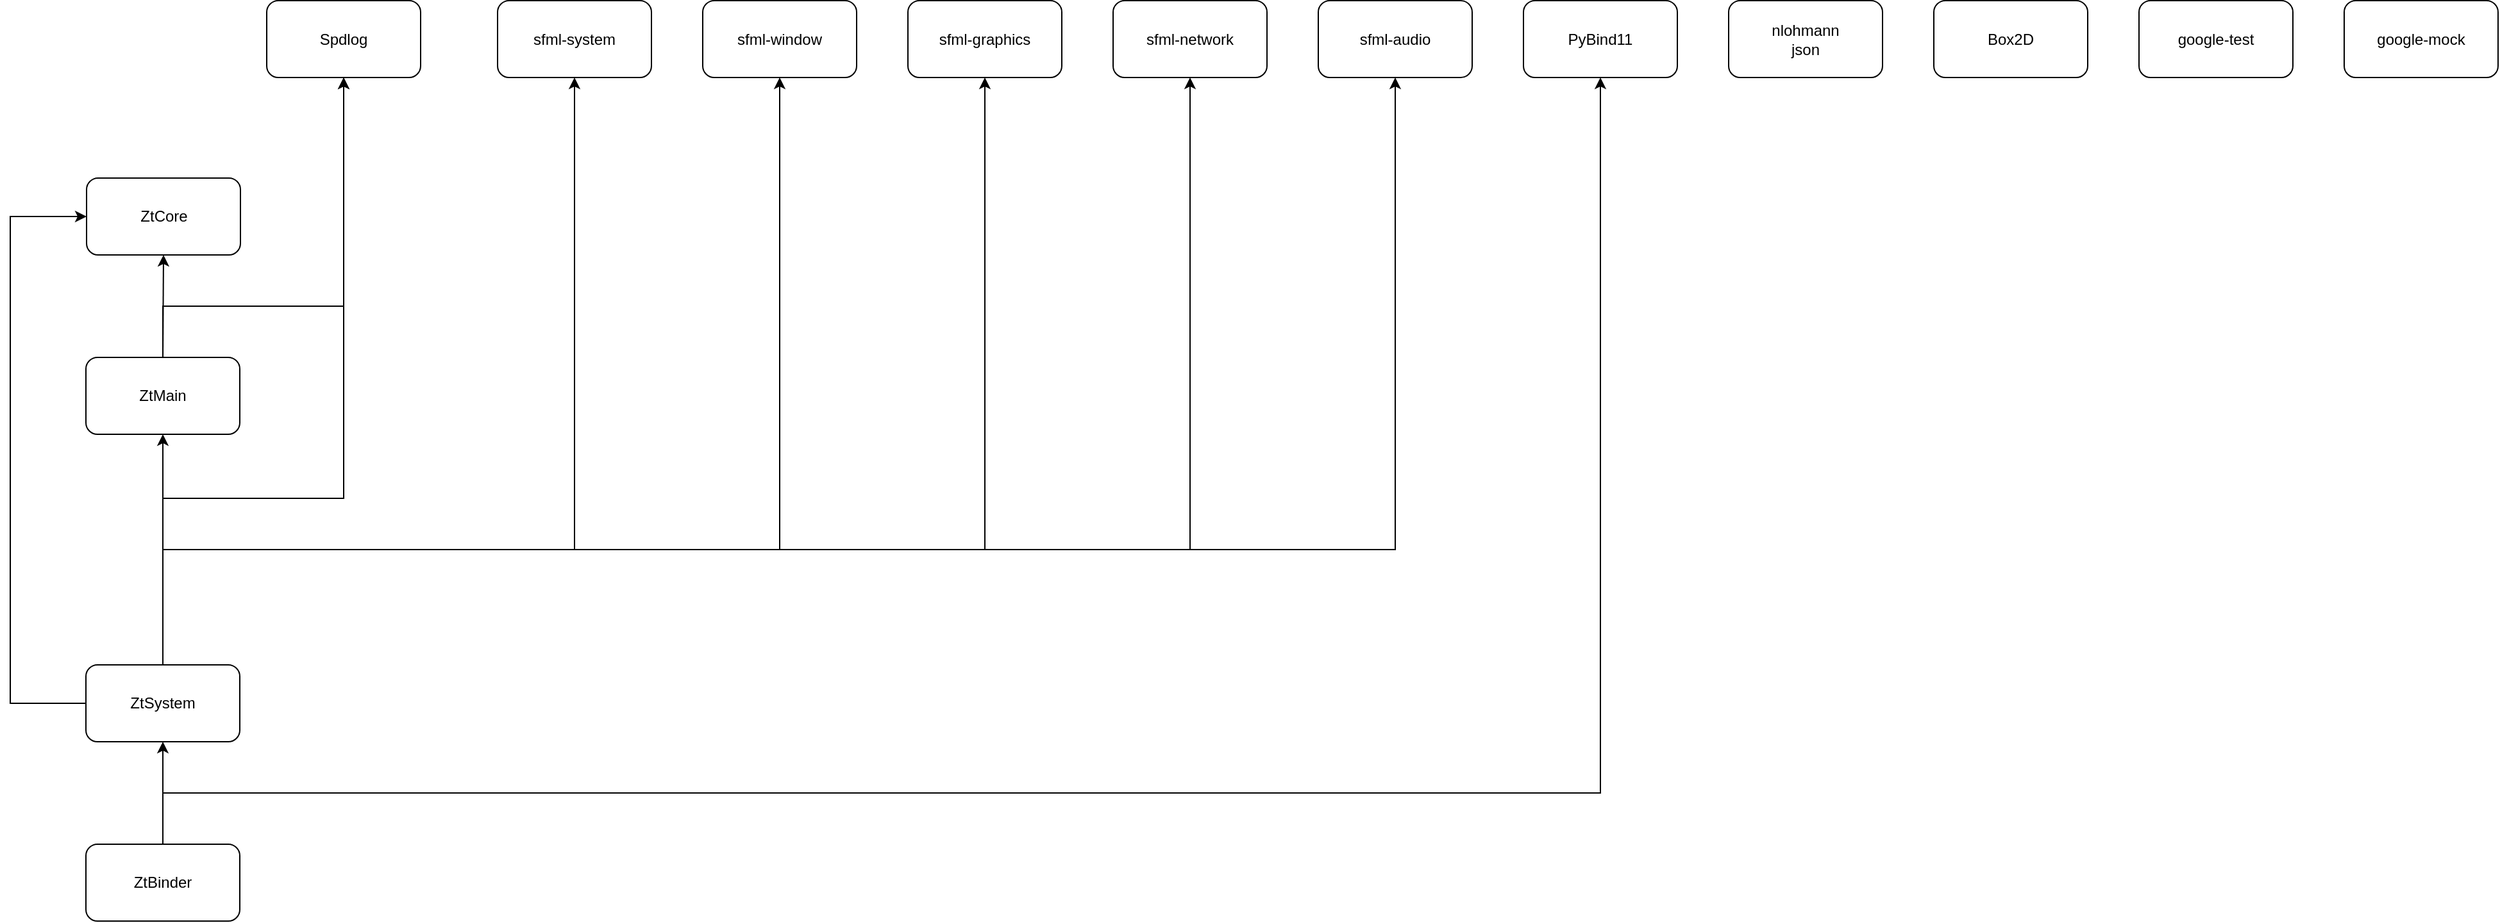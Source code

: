 <mxfile version="11.3.0" type="device" pages="1"><diagram id="3abh0IXuyjlP1rZzvHWu" name="Page-1"><mxGraphModel dx="2144" dy="1584" grid="1" gridSize="10" guides="1" tooltips="1" connect="1" arrows="1" fold="1" page="1" pageScale="1" pageWidth="1920" pageHeight="1200" math="0" shadow="0"><root><mxCell id="0"/><mxCell id="1" parent="0"/><mxCell id="gH2VBpLHHTSfeZT3TR4R-7" style="edgeStyle=orthogonalEdgeStyle;rounded=0;orthogonalLoop=1;jettySize=auto;html=1;exitX=0.5;exitY=0;exitDx=0;exitDy=0;entryX=0.5;entryY=1;entryDx=0;entryDy=0;" edge="1" parent="1" source="gH2VBpLHHTSfeZT3TR4R-1" target="gH2VBpLHHTSfeZT3TR4R-8"><mxGeometry relative="1" as="geometry"><mxPoint x="1040" y="500" as="targetPoint"/><Array as="points"><mxPoint x="899" y="520"/><mxPoint x="1040" y="520"/></Array></mxGeometry></mxCell><mxCell id="gH2VBpLHHTSfeZT3TR4R-1" value="ZtMain" style="rounded=1;whiteSpace=wrap;html=1;" vertex="1" parent="1"><mxGeometry x="839" y="560" width="120" height="60" as="geometry"/></mxCell><mxCell id="gH2VBpLHHTSfeZT3TR4R-2" value="ZtCore" style="rounded=1;whiteSpace=wrap;html=1;" vertex="1" parent="1"><mxGeometry x="839.5" y="420" width="120" height="60" as="geometry"/></mxCell><mxCell id="gH2VBpLHHTSfeZT3TR4R-3" value="" style="endArrow=classic;html=1;exitX=0.5;exitY=0;exitDx=0;exitDy=0;entryX=0.5;entryY=1;entryDx=0;entryDy=0;" edge="1" parent="1" source="gH2VBpLHHTSfeZT3TR4R-1" target="gH2VBpLHHTSfeZT3TR4R-2"><mxGeometry width="50" height="50" relative="1" as="geometry"><mxPoint x="779.5" y="560" as="sourcePoint"/><mxPoint x="1040" y="490" as="targetPoint"/></mxGeometry></mxCell><mxCell id="gH2VBpLHHTSfeZT3TR4R-5" style="edgeStyle=orthogonalEdgeStyle;rounded=0;orthogonalLoop=1;jettySize=auto;html=1;exitX=0.5;exitY=0;exitDx=0;exitDy=0;entryX=0.5;entryY=1;entryDx=0;entryDy=0;" edge="1" parent="1" source="gH2VBpLHHTSfeZT3TR4R-4" target="gH2VBpLHHTSfeZT3TR4R-1"><mxGeometry relative="1" as="geometry"/></mxCell><mxCell id="gH2VBpLHHTSfeZT3TR4R-6" style="edgeStyle=orthogonalEdgeStyle;rounded=0;orthogonalLoop=1;jettySize=auto;html=1;exitX=0;exitY=0.5;exitDx=0;exitDy=0;entryX=0;entryY=0.5;entryDx=0;entryDy=0;" edge="1" parent="1" source="gH2VBpLHHTSfeZT3TR4R-4" target="gH2VBpLHHTSfeZT3TR4R-2"><mxGeometry relative="1" as="geometry"><mxPoint x="739.5" y="470" as="targetPoint"/><Array as="points"><mxPoint x="780" y="830"/><mxPoint x="780" y="450"/></Array></mxGeometry></mxCell><mxCell id="gH2VBpLHHTSfeZT3TR4R-22" style="edgeStyle=orthogonalEdgeStyle;rounded=0;orthogonalLoop=1;jettySize=auto;html=1;exitX=0.5;exitY=0;exitDx=0;exitDy=0;entryX=0.5;entryY=1;entryDx=0;entryDy=0;" edge="1" parent="1" source="gH2VBpLHHTSfeZT3TR4R-4" target="gH2VBpLHHTSfeZT3TR4R-8"><mxGeometry relative="1" as="geometry"><Array as="points"><mxPoint x="899" y="670"/><mxPoint x="1040" y="670"/></Array></mxGeometry></mxCell><mxCell id="gH2VBpLHHTSfeZT3TR4R-23" style="edgeStyle=orthogonalEdgeStyle;rounded=0;orthogonalLoop=1;jettySize=auto;html=1;exitX=0.5;exitY=0;exitDx=0;exitDy=0;entryX=0.5;entryY=1;entryDx=0;entryDy=0;" edge="1" parent="1" source="gH2VBpLHHTSfeZT3TR4R-4" target="gH2VBpLHHTSfeZT3TR4R-9"><mxGeometry relative="1" as="geometry"><Array as="points"><mxPoint x="899" y="710"/><mxPoint x="1220" y="710"/></Array></mxGeometry></mxCell><mxCell id="gH2VBpLHHTSfeZT3TR4R-24" style="edgeStyle=orthogonalEdgeStyle;rounded=0;orthogonalLoop=1;jettySize=auto;html=1;exitX=0.5;exitY=0;exitDx=0;exitDy=0;entryX=0.5;entryY=1;entryDx=0;entryDy=0;" edge="1" parent="1" source="gH2VBpLHHTSfeZT3TR4R-4" target="gH2VBpLHHTSfeZT3TR4R-12"><mxGeometry relative="1" as="geometry"><Array as="points"><mxPoint x="899" y="710"/><mxPoint x="1380" y="710"/></Array></mxGeometry></mxCell><mxCell id="gH2VBpLHHTSfeZT3TR4R-25" style="edgeStyle=orthogonalEdgeStyle;rounded=0;orthogonalLoop=1;jettySize=auto;html=1;exitX=0.5;exitY=0;exitDx=0;exitDy=0;entryX=0.5;entryY=1;entryDx=0;entryDy=0;" edge="1" parent="1" source="gH2VBpLHHTSfeZT3TR4R-4" target="gH2VBpLHHTSfeZT3TR4R-10"><mxGeometry relative="1" as="geometry"><Array as="points"><mxPoint x="899" y="710"/><mxPoint x="1540" y="710"/></Array></mxGeometry></mxCell><mxCell id="gH2VBpLHHTSfeZT3TR4R-26" style="edgeStyle=orthogonalEdgeStyle;rounded=0;orthogonalLoop=1;jettySize=auto;html=1;exitX=0.5;exitY=0;exitDx=0;exitDy=0;entryX=0.5;entryY=1;entryDx=0;entryDy=0;" edge="1" parent="1" source="gH2VBpLHHTSfeZT3TR4R-4" target="gH2VBpLHHTSfeZT3TR4R-11"><mxGeometry relative="1" as="geometry"><Array as="points"><mxPoint x="899" y="710"/><mxPoint x="1700" y="710"/></Array></mxGeometry></mxCell><mxCell id="gH2VBpLHHTSfeZT3TR4R-27" style="edgeStyle=orthogonalEdgeStyle;rounded=0;orthogonalLoop=1;jettySize=auto;html=1;exitX=0.5;exitY=0;exitDx=0;exitDy=0;entryX=0.5;entryY=1;entryDx=0;entryDy=0;" edge="1" parent="1" source="gH2VBpLHHTSfeZT3TR4R-4" target="gH2VBpLHHTSfeZT3TR4R-13"><mxGeometry relative="1" as="geometry"><Array as="points"><mxPoint x="899" y="710"/><mxPoint x="1860" y="710"/></Array></mxGeometry></mxCell><mxCell id="gH2VBpLHHTSfeZT3TR4R-4" value="ZtSystem" style="rounded=1;whiteSpace=wrap;html=1;" vertex="1" parent="1"><mxGeometry x="839" y="800" width="120" height="60" as="geometry"/></mxCell><mxCell id="gH2VBpLHHTSfeZT3TR4R-8" value="Spdlog" style="rounded=1;whiteSpace=wrap;html=1;" vertex="1" parent="1"><mxGeometry x="980" y="281.5" width="120" height="60" as="geometry"/></mxCell><mxCell id="gH2VBpLHHTSfeZT3TR4R-9" value="sfml-system" style="rounded=1;whiteSpace=wrap;html=1;" vertex="1" parent="1"><mxGeometry x="1160" y="281.5" width="120" height="60" as="geometry"/></mxCell><mxCell id="gH2VBpLHHTSfeZT3TR4R-10" value="sfml-graphics" style="rounded=1;whiteSpace=wrap;html=1;" vertex="1" parent="1"><mxGeometry x="1480" y="281.5" width="120" height="60" as="geometry"/></mxCell><mxCell id="gH2VBpLHHTSfeZT3TR4R-11" value="sfml-network" style="rounded=1;whiteSpace=wrap;html=1;" vertex="1" parent="1"><mxGeometry x="1640" y="281.5" width="120" height="60" as="geometry"/></mxCell><mxCell id="gH2VBpLHHTSfeZT3TR4R-12" value="sfml-window" style="rounded=1;whiteSpace=wrap;html=1;" vertex="1" parent="1"><mxGeometry x="1320" y="281.5" width="120" height="60" as="geometry"/></mxCell><mxCell id="gH2VBpLHHTSfeZT3TR4R-13" value="sfml-audio" style="rounded=1;whiteSpace=wrap;html=1;" vertex="1" parent="1"><mxGeometry x="1800" y="281.5" width="120" height="60" as="geometry"/></mxCell><mxCell id="gH2VBpLHHTSfeZT3TR4R-14" value="google-test" style="rounded=1;whiteSpace=wrap;html=1;" vertex="1" parent="1"><mxGeometry x="2440" y="281.5" width="120" height="60" as="geometry"/></mxCell><mxCell id="gH2VBpLHHTSfeZT3TR4R-15" value="google-mock" style="rounded=1;whiteSpace=wrap;html=1;" vertex="1" parent="1"><mxGeometry x="2600" y="281.5" width="120" height="60" as="geometry"/></mxCell><mxCell id="gH2VBpLHHTSfeZT3TR4R-16" value="PyBind11" style="rounded=1;whiteSpace=wrap;html=1;" vertex="1" parent="1"><mxGeometry x="1960" y="281.5" width="120" height="60" as="geometry"/></mxCell><mxCell id="gH2VBpLHHTSfeZT3TR4R-17" value="nlohmann&lt;br&gt;json" style="rounded=1;whiteSpace=wrap;html=1;" vertex="1" parent="1"><mxGeometry x="2120" y="281.5" width="120" height="60" as="geometry"/></mxCell><mxCell id="gH2VBpLHHTSfeZT3TR4R-18" value="Box2D" style="rounded=1;whiteSpace=wrap;html=1;" vertex="1" parent="1"><mxGeometry x="2280" y="281.5" width="120" height="60" as="geometry"/></mxCell><mxCell id="gH2VBpLHHTSfeZT3TR4R-29" style="edgeStyle=orthogonalEdgeStyle;rounded=0;orthogonalLoop=1;jettySize=auto;html=1;exitX=0.5;exitY=0;exitDx=0;exitDy=0;entryX=0.5;entryY=1;entryDx=0;entryDy=0;" edge="1" parent="1" source="gH2VBpLHHTSfeZT3TR4R-28" target="gH2VBpLHHTSfeZT3TR4R-4"><mxGeometry relative="1" as="geometry"/></mxCell><mxCell id="gH2VBpLHHTSfeZT3TR4R-31" style="edgeStyle=orthogonalEdgeStyle;rounded=0;orthogonalLoop=1;jettySize=auto;html=1;exitX=0.5;exitY=0;exitDx=0;exitDy=0;entryX=0.5;entryY=1;entryDx=0;entryDy=0;" edge="1" parent="1" source="gH2VBpLHHTSfeZT3TR4R-28" target="gH2VBpLHHTSfeZT3TR4R-16"><mxGeometry relative="1" as="geometry"><Array as="points"><mxPoint x="899" y="900"/><mxPoint x="2020" y="900"/></Array></mxGeometry></mxCell><mxCell id="gH2VBpLHHTSfeZT3TR4R-28" value="ZtBinder" style="rounded=1;whiteSpace=wrap;html=1;" vertex="1" parent="1"><mxGeometry x="839" y="940" width="120" height="60" as="geometry"/></mxCell></root></mxGraphModel></diagram></mxfile>